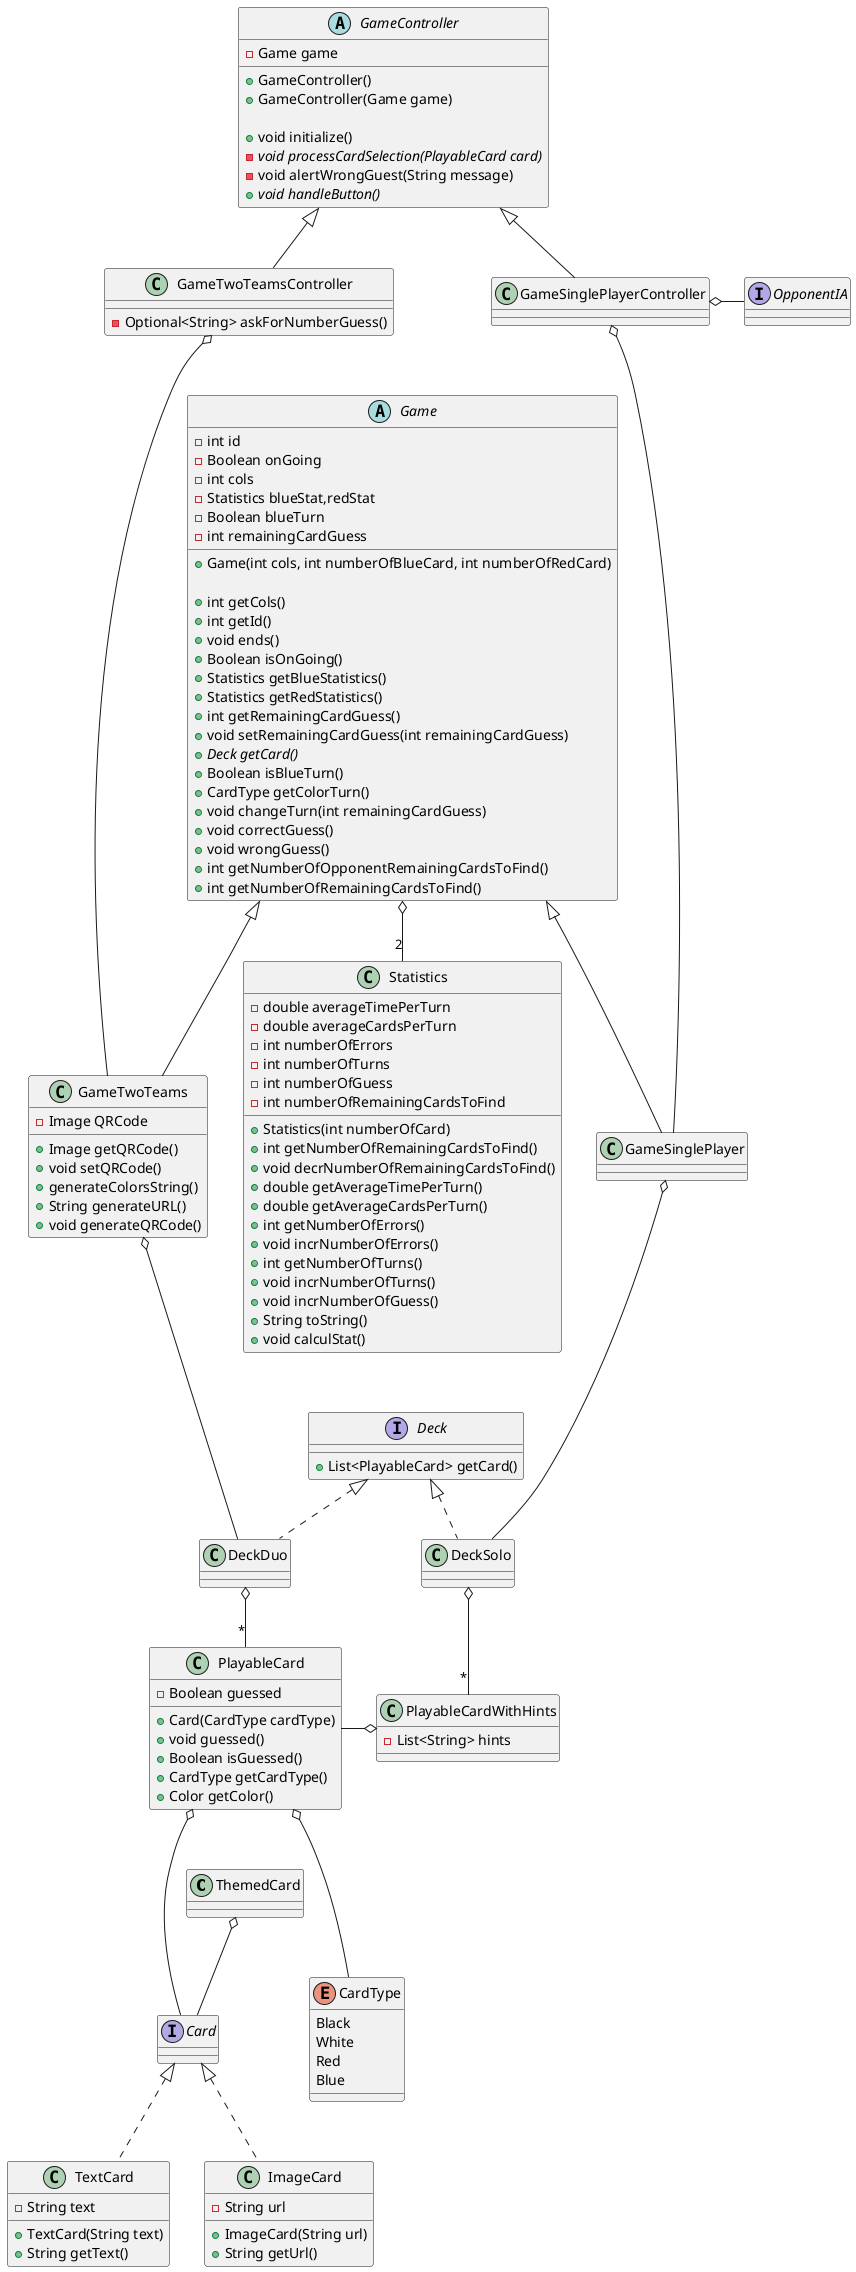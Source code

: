 @startuml classes

class ThemedCard

ThemedCard o-- Card


interface Card {
    
}

class TextCard implements Card {
    - String text

    + TextCard(String text)
    + String getText()
}

class ImageCard implements Card {
    - String url

    + ImageCard(String url)
    + String getUrl()
}

class PlayableCard {
    - Boolean guessed

    + Card(CardType cardType)
    + void guessed()
    + Boolean isGuessed()
    + CardType getCardType()
    + Color getColor()
}

PlayableCard o--- CardType
PlayableCard o--- Card

enum CardType {
    Black
    White
    Red
    Blue
}

interface Deck {
    + List<PlayableCard> getCard()
}

class DeckDuo implements Deck

class DeckSolo implements Deck

DeckDuo o-- "*" PlayableCard

DeckSolo o-- "*" PlayableCardWithHints

PlayableCard -o PlayableCardWithHints

class PlayableCardWithHints {
    - List<String> hints
}

abstract class GameController {
    - Game game

    + GameController()
    + GameController(Game game)

    + void initialize()
    - {abstract} void processCardSelection(PlayableCard card)
    - void alertWrongGuest(String message)
    + {abstract} void handleButton()
}

class GameSinglePlayerController extends GameController {

}

class GameTwoTeamsController extends GameController {
    - Optional<String> askForNumberGuess()
}

abstract class Game {
    - int id
    - Boolean onGoing
    - int cols
    - Statistics blueStat,redStat
    - Boolean blueTurn
    - int remainingCardGuess
    
    + Game(int cols, int numberOfBlueCard, int numberOfRedCard)

    + int getCols()
    + int getId()
    + void ends()
    + Boolean isOnGoing()
    + Statistics getBlueStatistics()
    + Statistics getRedStatistics()
    + int getRemainingCardGuess()
    + void setRemainingCardGuess(int remainingCardGuess)
    + {abstract} Deck getCard()
    + Boolean isBlueTurn()
    + CardType getColorTurn()
    + void changeTurn(int remainingCardGuess)
    + void correctGuess()
    + void wrongGuess()
    + int getNumberOfOpponentRemainingCardsToFind()
    + int getNumberOfRemainingCardsToFind()

}

class GameTwoTeams extends Game {
    - Image QRCode

    + Image getQRCode()
    + void setQRCode()
    + generateColorsString()
    + String generateURL()
    + void generateQRCode()
}

class GameSinglePlayer extends Game {

}

GameTwoTeamsController o--- GameTwoTeams

GameSinglePlayerController o- OpponentIA

interface OpponentIA

GameSinglePlayerController o--- GameSinglePlayer

GameSinglePlayer o--- DeckSolo

GameTwoTeams o--- DeckDuo

Game o-- "2" Statistics

class Statistics {
    - double averageTimePerTurn
    - double averageCardsPerTurn
    - int numberOfErrors
    - int numberOfTurns
    - int numberOfGuess
    - int numberOfRemainingCardsToFind

    + Statistics(int numberOfCard)
    + int getNumberOfRemainingCardsToFind()
    + void decrNumberOfRemainingCardsToFind()
    + double getAverageTimePerTurn()
    + double getAverageCardsPerTurn()
    + int getNumberOfErrors()
    + void incrNumberOfErrors()
    + int getNumberOfTurns()
    + void incrNumberOfTurns()
    + void incrNumberOfGuess()
    + String toString() 
    + void calculStat()

}



@enduml